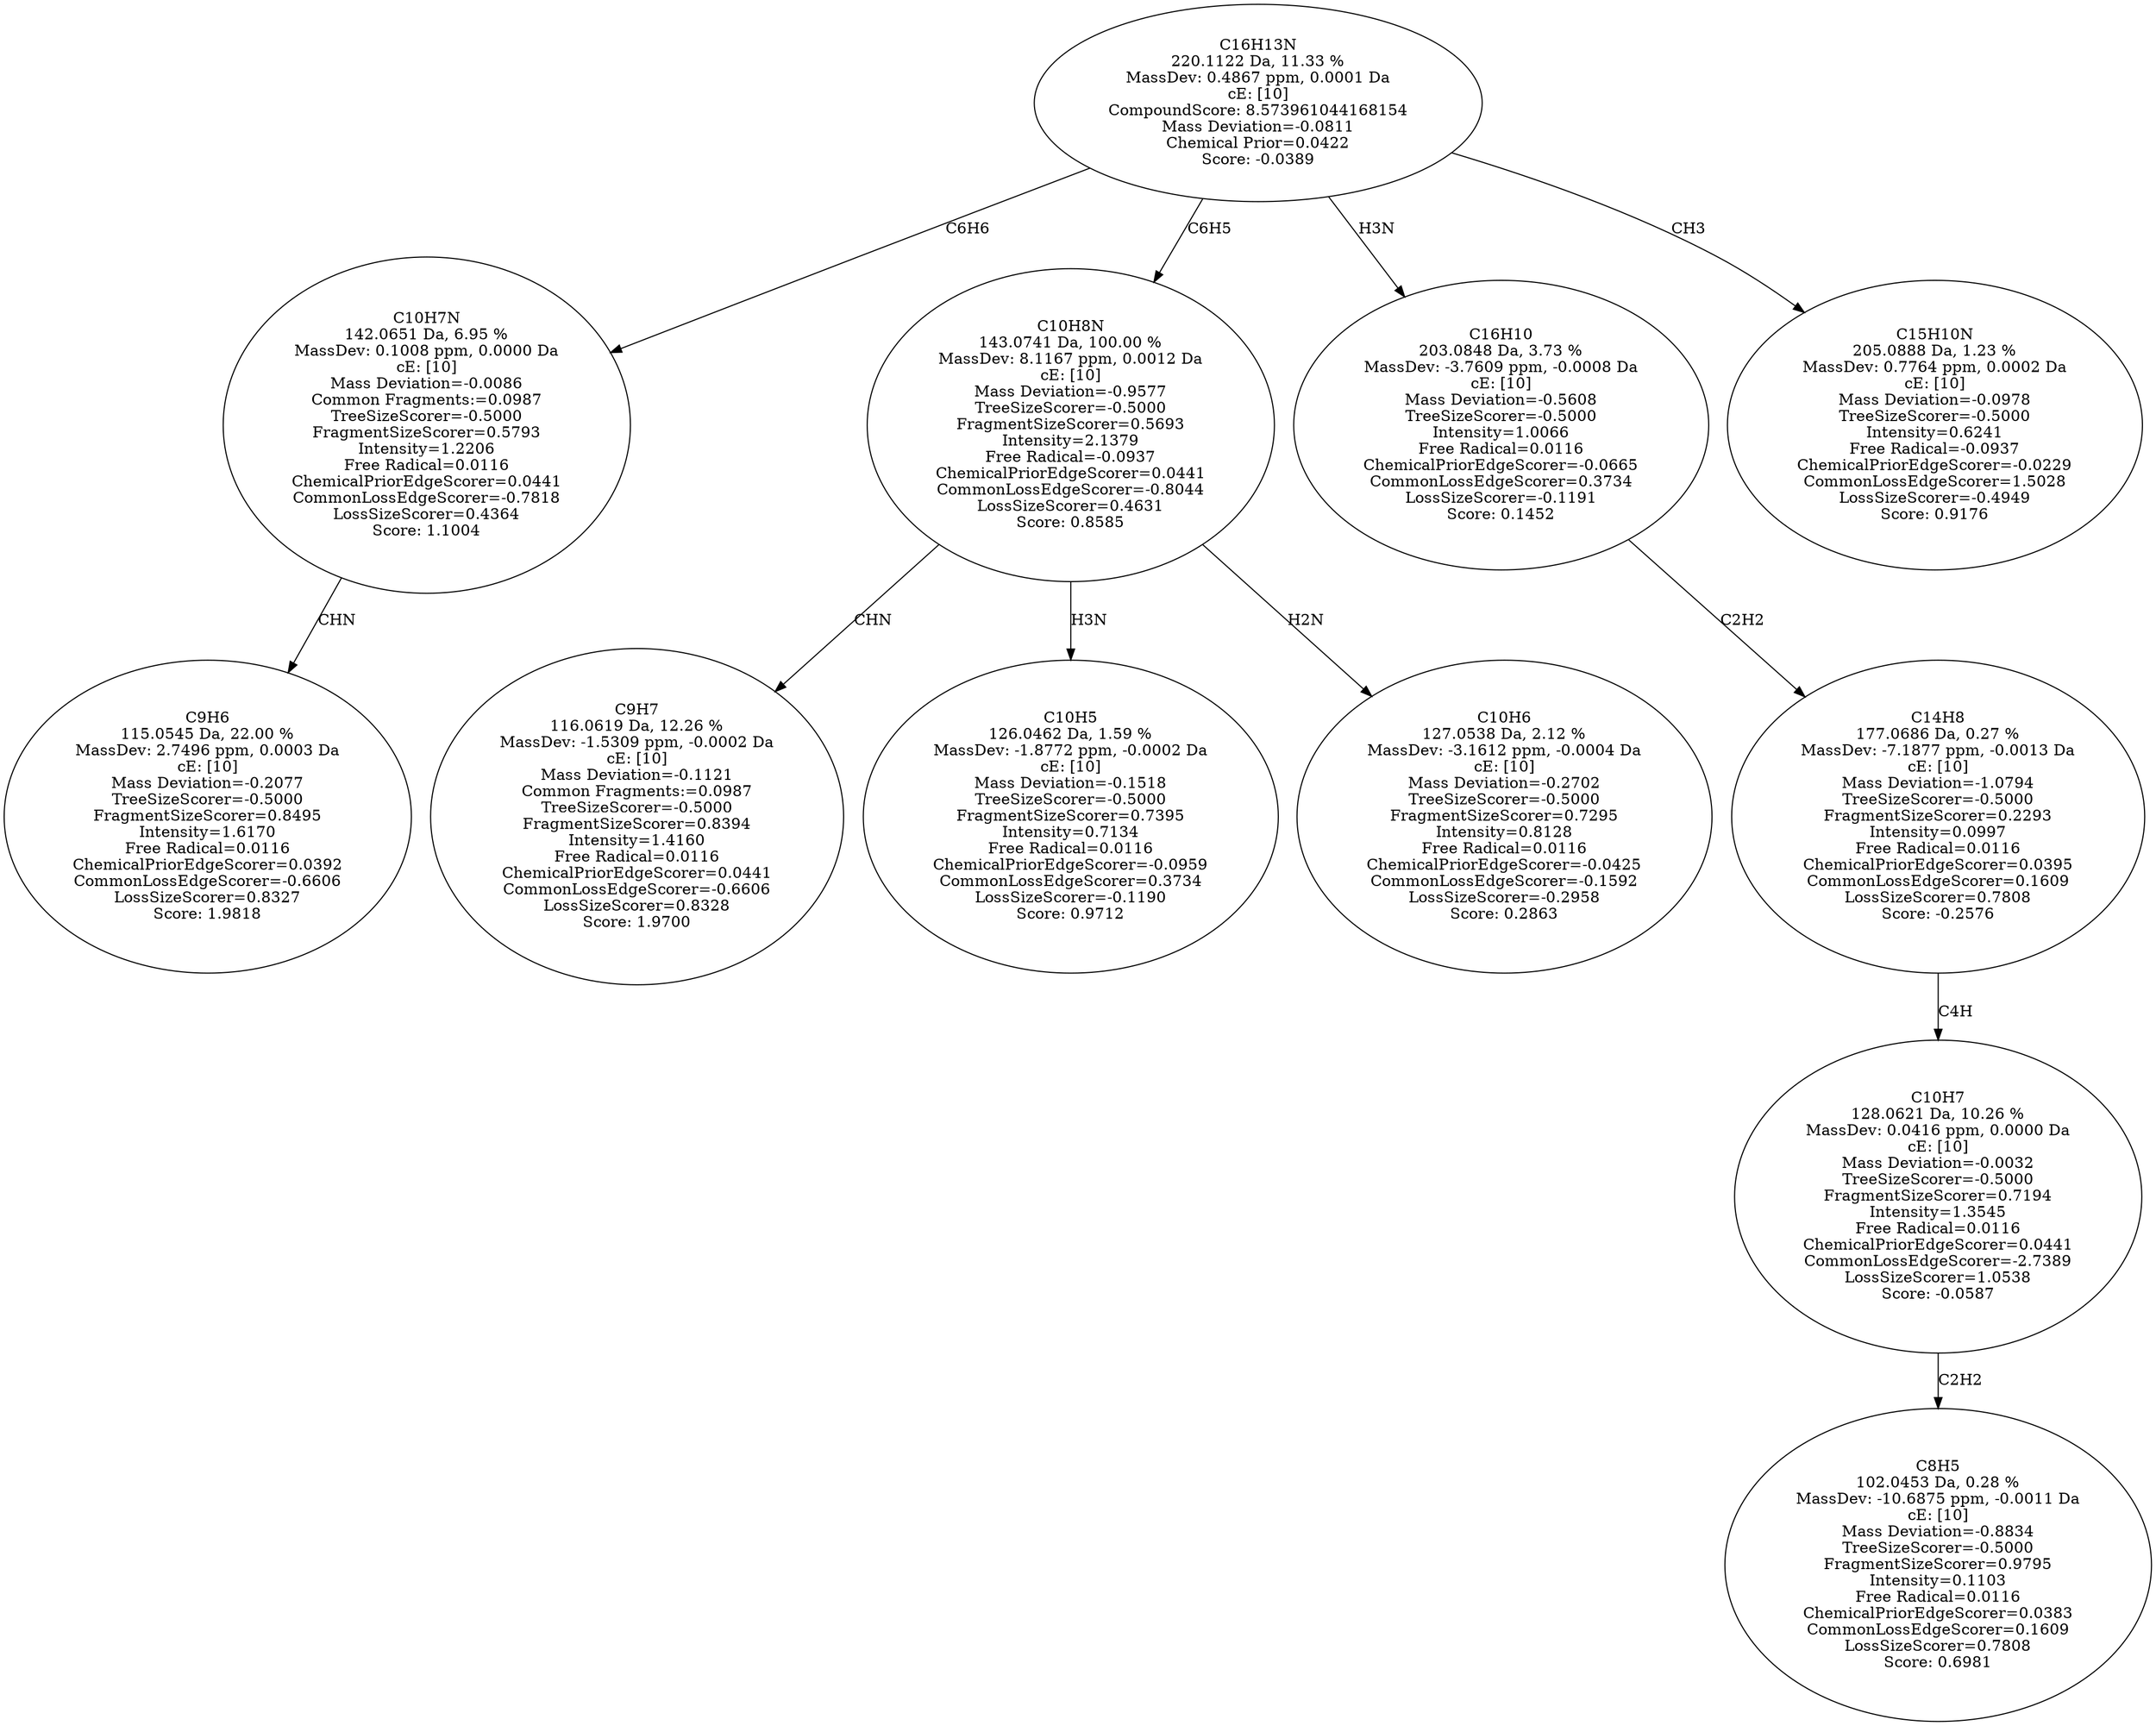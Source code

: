 strict digraph {
v1 [label="C9H6\n115.0545 Da, 22.00 %\nMassDev: 2.7496 ppm, 0.0003 Da\ncE: [10]\nMass Deviation=-0.2077\nTreeSizeScorer=-0.5000\nFragmentSizeScorer=0.8495\nIntensity=1.6170\nFree Radical=0.0116\nChemicalPriorEdgeScorer=0.0392\nCommonLossEdgeScorer=-0.6606\nLossSizeScorer=0.8327\nScore: 1.9818"];
v2 [label="C10H7N\n142.0651 Da, 6.95 %\nMassDev: 0.1008 ppm, 0.0000 Da\ncE: [10]\nMass Deviation=-0.0086\nCommon Fragments:=0.0987\nTreeSizeScorer=-0.5000\nFragmentSizeScorer=0.5793\nIntensity=1.2206\nFree Radical=0.0116\nChemicalPriorEdgeScorer=0.0441\nCommonLossEdgeScorer=-0.7818\nLossSizeScorer=0.4364\nScore: 1.1004"];
v3 [label="C9H7\n116.0619 Da, 12.26 %\nMassDev: -1.5309 ppm, -0.0002 Da\ncE: [10]\nMass Deviation=-0.1121\nCommon Fragments:=0.0987\nTreeSizeScorer=-0.5000\nFragmentSizeScorer=0.8394\nIntensity=1.4160\nFree Radical=0.0116\nChemicalPriorEdgeScorer=0.0441\nCommonLossEdgeScorer=-0.6606\nLossSizeScorer=0.8328\nScore: 1.9700"];
v4 [label="C10H5\n126.0462 Da, 1.59 %\nMassDev: -1.8772 ppm, -0.0002 Da\ncE: [10]\nMass Deviation=-0.1518\nTreeSizeScorer=-0.5000\nFragmentSizeScorer=0.7395\nIntensity=0.7134\nFree Radical=0.0116\nChemicalPriorEdgeScorer=-0.0959\nCommonLossEdgeScorer=0.3734\nLossSizeScorer=-0.1190\nScore: 0.9712"];
v5 [label="C10H6\n127.0538 Da, 2.12 %\nMassDev: -3.1612 ppm, -0.0004 Da\ncE: [10]\nMass Deviation=-0.2702\nTreeSizeScorer=-0.5000\nFragmentSizeScorer=0.7295\nIntensity=0.8128\nFree Radical=0.0116\nChemicalPriorEdgeScorer=-0.0425\nCommonLossEdgeScorer=-0.1592\nLossSizeScorer=-0.2958\nScore: 0.2863"];
v6 [label="C10H8N\n143.0741 Da, 100.00 %\nMassDev: 8.1167 ppm, 0.0012 Da\ncE: [10]\nMass Deviation=-0.9577\nTreeSizeScorer=-0.5000\nFragmentSizeScorer=0.5693\nIntensity=2.1379\nFree Radical=-0.0937\nChemicalPriorEdgeScorer=0.0441\nCommonLossEdgeScorer=-0.8044\nLossSizeScorer=0.4631\nScore: 0.8585"];
v7 [label="C8H5\n102.0453 Da, 0.28 %\nMassDev: -10.6875 ppm, -0.0011 Da\ncE: [10]\nMass Deviation=-0.8834\nTreeSizeScorer=-0.5000\nFragmentSizeScorer=0.9795\nIntensity=0.1103\nFree Radical=0.0116\nChemicalPriorEdgeScorer=0.0383\nCommonLossEdgeScorer=0.1609\nLossSizeScorer=0.7808\nScore: 0.6981"];
v8 [label="C10H7\n128.0621 Da, 10.26 %\nMassDev: 0.0416 ppm, 0.0000 Da\ncE: [10]\nMass Deviation=-0.0032\nTreeSizeScorer=-0.5000\nFragmentSizeScorer=0.7194\nIntensity=1.3545\nFree Radical=0.0116\nChemicalPriorEdgeScorer=0.0441\nCommonLossEdgeScorer=-2.7389\nLossSizeScorer=1.0538\nScore: -0.0587"];
v9 [label="C14H8\n177.0686 Da, 0.27 %\nMassDev: -7.1877 ppm, -0.0013 Da\ncE: [10]\nMass Deviation=-1.0794\nTreeSizeScorer=-0.5000\nFragmentSizeScorer=0.2293\nIntensity=0.0997\nFree Radical=0.0116\nChemicalPriorEdgeScorer=0.0395\nCommonLossEdgeScorer=0.1609\nLossSizeScorer=0.7808\nScore: -0.2576"];
v10 [label="C16H10\n203.0848 Da, 3.73 %\nMassDev: -3.7609 ppm, -0.0008 Da\ncE: [10]\nMass Deviation=-0.5608\nTreeSizeScorer=-0.5000\nIntensity=1.0066\nFree Radical=0.0116\nChemicalPriorEdgeScorer=-0.0665\nCommonLossEdgeScorer=0.3734\nLossSizeScorer=-0.1191\nScore: 0.1452"];
v11 [label="C15H10N\n205.0888 Da, 1.23 %\nMassDev: 0.7764 ppm, 0.0002 Da\ncE: [10]\nMass Deviation=-0.0978\nTreeSizeScorer=-0.5000\nIntensity=0.6241\nFree Radical=-0.0937\nChemicalPriorEdgeScorer=-0.0229\nCommonLossEdgeScorer=1.5028\nLossSizeScorer=-0.4949\nScore: 0.9176"];
v12 [label="C16H13N\n220.1122 Da, 11.33 %\nMassDev: 0.4867 ppm, 0.0001 Da\ncE: [10]\nCompoundScore: 8.573961044168154\nMass Deviation=-0.0811\nChemical Prior=0.0422\nScore: -0.0389"];
v2 -> v1 [label="CHN"];
v12 -> v2 [label="C6H6"];
v6 -> v3 [label="CHN"];
v6 -> v4 [label="H3N"];
v6 -> v5 [label="H2N"];
v12 -> v6 [label="C6H5"];
v8 -> v7 [label="C2H2"];
v9 -> v8 [label="C4H"];
v10 -> v9 [label="C2H2"];
v12 -> v10 [label="H3N"];
v12 -> v11 [label="CH3"];
}